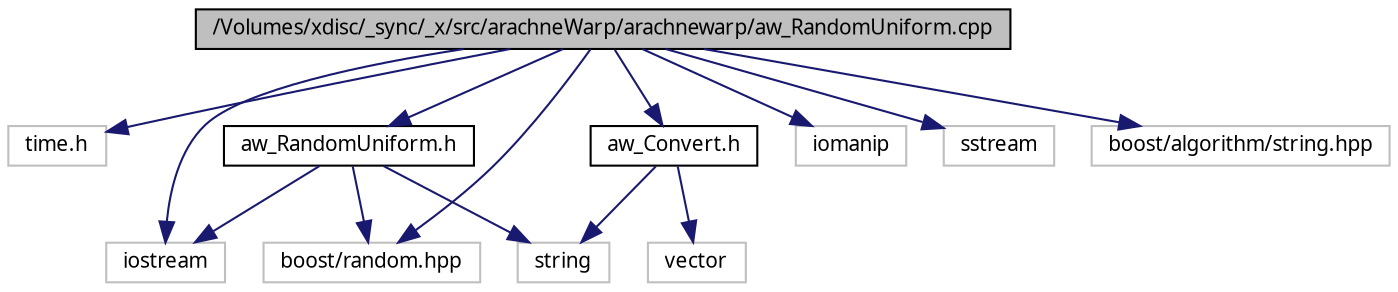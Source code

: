 digraph G
{
  edge [fontname="FreeSans.ttf",fontsize="10",labelfontname="FreeSans.ttf",labelfontsize="10"];
  node [fontname="FreeSans.ttf",fontsize="10",shape=record];
  Node1 [label="/Volumes/xdisc/_sync/_x/src/arachneWarp/arachnewarp/aw_RandomUniform.cpp",height=0.2,width=0.4,color="black", fillcolor="grey75", style="filled" fontcolor="black"];
  Node1 -> Node2 [color="midnightblue",fontsize="10",style="solid",fontname="FreeSans.ttf"];
  Node2 [label="time.h",height=0.2,width=0.4,color="grey75", fillcolor="white", style="filled"];
  Node1 -> Node3 [color="midnightblue",fontsize="10",style="solid",fontname="FreeSans.ttf"];
  Node3 [label="iostream",height=0.2,width=0.4,color="grey75", fillcolor="white", style="filled"];
  Node1 -> Node4 [color="midnightblue",fontsize="10",style="solid",fontname="FreeSans.ttf"];
  Node4 [label="iomanip",height=0.2,width=0.4,color="grey75", fillcolor="white", style="filled"];
  Node1 -> Node5 [color="midnightblue",fontsize="10",style="solid",fontname="FreeSans.ttf"];
  Node5 [label="sstream",height=0.2,width=0.4,color="grey75", fillcolor="white", style="filled"];
  Node1 -> Node6 [color="midnightblue",fontsize="10",style="solid",fontname="FreeSans.ttf"];
  Node6 [label="boost/random.hpp",height=0.2,width=0.4,color="grey75", fillcolor="white", style="filled"];
  Node1 -> Node7 [color="midnightblue",fontsize="10",style="solid",fontname="FreeSans.ttf"];
  Node7 [label="boost/algorithm/string.hpp",height=0.2,width=0.4,color="grey75", fillcolor="white", style="filled"];
  Node1 -> Node8 [color="midnightblue",fontsize="10",style="solid",fontname="FreeSans.ttf"];
  Node8 [label="aw_RandomUniform.h",height=0.2,width=0.4,color="black", fillcolor="white", style="filled",URL="$aw___random_uniform_8h.html",tooltip="header"];
  Node8 -> Node6 [color="midnightblue",fontsize="10",style="solid",fontname="FreeSans.ttf"];
  Node8 -> Node9 [color="midnightblue",fontsize="10",style="solid",fontname="FreeSans.ttf"];
  Node9 [label="string",height=0.2,width=0.4,color="grey75", fillcolor="white", style="filled"];
  Node8 -> Node3 [color="midnightblue",fontsize="10",style="solid",fontname="FreeSans.ttf"];
  Node1 -> Node10 [color="midnightblue",fontsize="10",style="solid",fontname="FreeSans.ttf"];
  Node10 [label="aw_Convert.h",height=0.2,width=0.4,color="black", fillcolor="white", style="filled",URL="$aw___convert_8h.html"];
  Node10 -> Node9 [color="midnightblue",fontsize="10",style="solid",fontname="FreeSans.ttf"];
  Node10 -> Node11 [color="midnightblue",fontsize="10",style="solid",fontname="FreeSans.ttf"];
  Node11 [label="vector",height=0.2,width=0.4,color="grey75", fillcolor="white", style="filled"];
}
